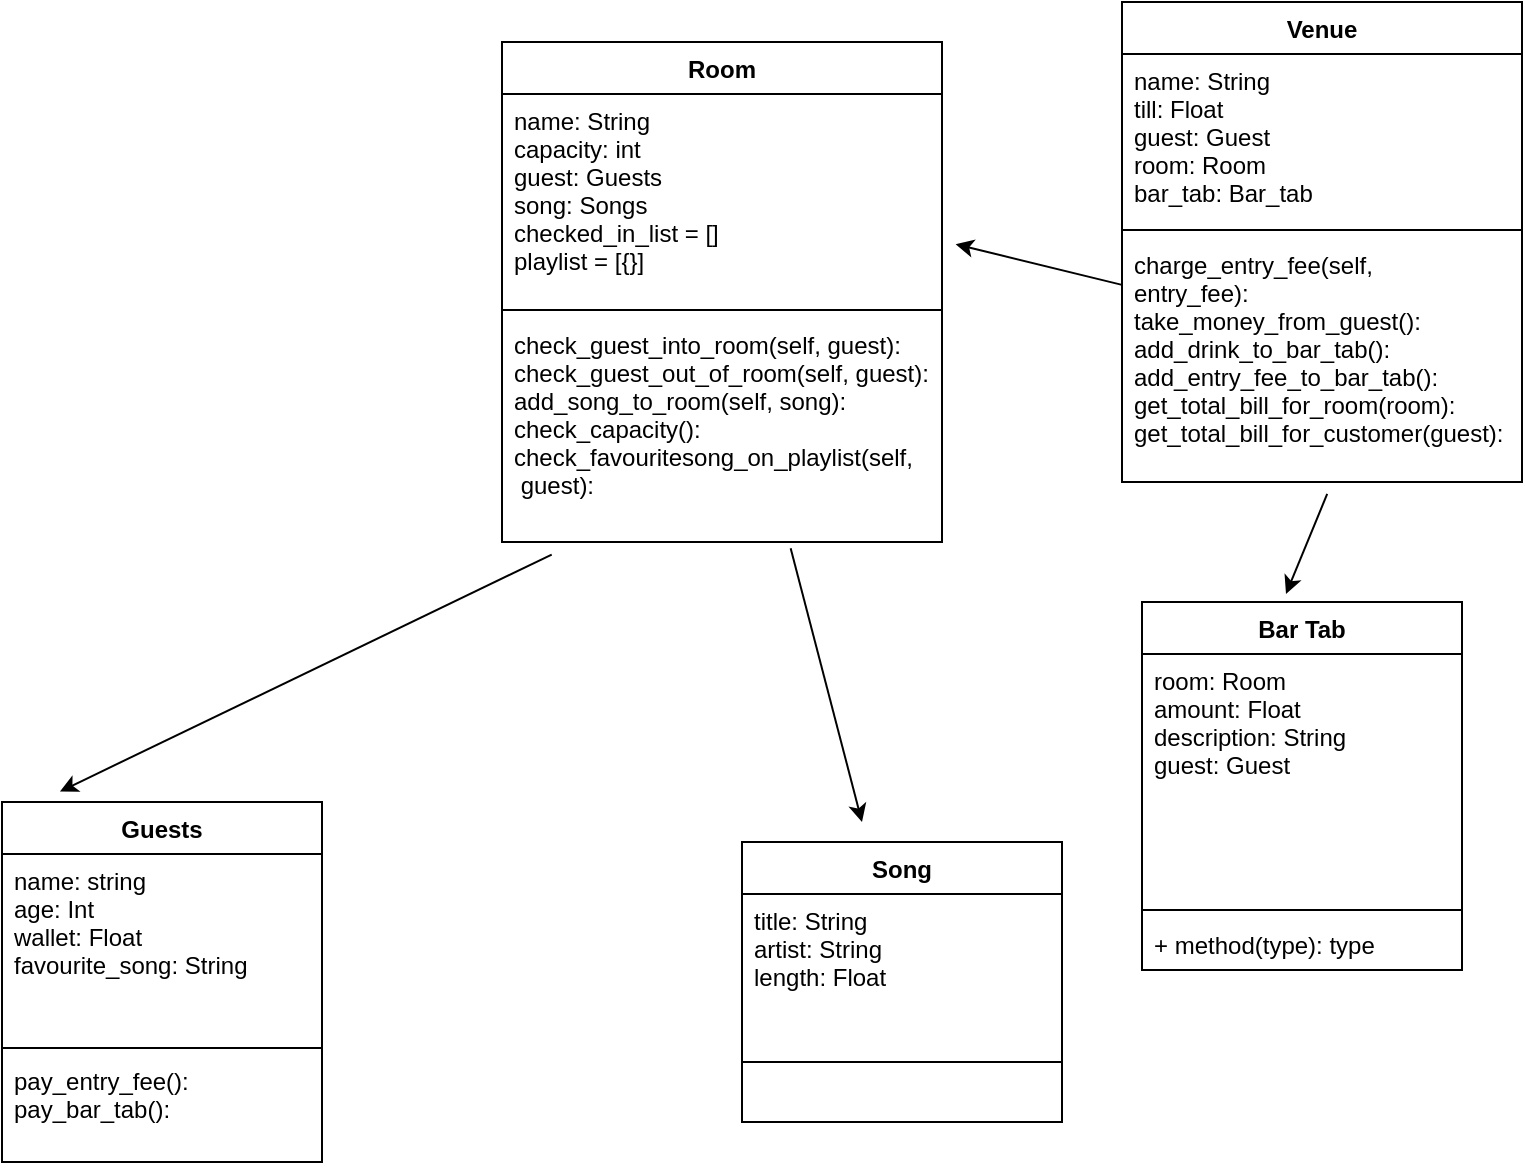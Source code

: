 <mxfile version="13.7.9" type="device"><diagram id="YyJn1LxvXIBn7-MmmLZA" name="Page-1"><mxGraphModel dx="946" dy="680" grid="1" gridSize="10" guides="1" tooltips="1" connect="1" arrows="1" fold="1" page="1" pageScale="1" pageWidth="827" pageHeight="1169" math="0" shadow="0"><root><mxCell id="0"/><mxCell id="1" parent="0"/><mxCell id="cJAszE2UagMoHQaRc6A2-14" value="" style="endArrow=classic;html=1;exitX=0.113;exitY=1.056;exitDx=0;exitDy=0;exitPerimeter=0;entryX=0.181;entryY=-0.029;entryDx=0;entryDy=0;entryPerimeter=0;" parent="1" source="cJAszE2UagMoHQaRc6A2-4" target="cJAszE2UagMoHQaRc6A2-9" edge="1"><mxGeometry width="50" height="50" relative="1" as="geometry"><mxPoint x="390" y="370" as="sourcePoint"/><mxPoint x="150" y="370" as="targetPoint"/><Array as="points"/></mxGeometry></mxCell><mxCell id="cJAszE2UagMoHQaRc6A2-15" value="" style="endArrow=classic;html=1;exitX=0.656;exitY=1.028;exitDx=0;exitDy=0;exitPerimeter=0;" parent="1" source="cJAszE2UagMoHQaRc6A2-4" edge="1"><mxGeometry width="50" height="50" relative="1" as="geometry"><mxPoint x="260" y="300" as="sourcePoint"/><mxPoint x="490" y="450" as="targetPoint"/></mxGeometry></mxCell><mxCell id="cJAszE2UagMoHQaRc6A2-20" value="" style="endArrow=classic;html=1;entryX=1.031;entryY=0.722;entryDx=0;entryDy=0;entryPerimeter=0;exitX=0;exitY=0.192;exitDx=0;exitDy=0;exitPerimeter=0;" parent="1" source="cJAszE2UagMoHQaRc6A2-19" target="cJAszE2UagMoHQaRc6A2-2" edge="1"><mxGeometry width="50" height="50" relative="1" as="geometry"><mxPoint x="370" y="200" as="sourcePoint"/><mxPoint x="420" y="150" as="targetPoint"/></mxGeometry></mxCell><mxCell id="cJAszE2UagMoHQaRc6A2-16" value="Venue" style="swimlane;fontStyle=1;align=center;verticalAlign=top;childLayout=stackLayout;horizontal=1;startSize=26;horizontalStack=0;resizeParent=1;resizeParentMax=0;resizeLast=0;collapsible=1;marginBottom=0;" parent="1" vertex="1"><mxGeometry x="620" y="40" width="200" height="240" as="geometry"/></mxCell><mxCell id="cJAszE2UagMoHQaRc6A2-17" value="name: String&#10;till: Float&#10;guest: Guest&#10;room: Room&#10;bar_tab: Bar_tab" style="text;strokeColor=none;fillColor=none;align=left;verticalAlign=top;spacingLeft=4;spacingRight=4;overflow=hidden;rotatable=0;points=[[0,0.5],[1,0.5]];portConstraint=eastwest;" parent="cJAszE2UagMoHQaRc6A2-16" vertex="1"><mxGeometry y="26" width="200" height="84" as="geometry"/></mxCell><mxCell id="cJAszE2UagMoHQaRc6A2-18" value="" style="line;strokeWidth=1;fillColor=none;align=left;verticalAlign=middle;spacingTop=-1;spacingLeft=3;spacingRight=3;rotatable=0;labelPosition=right;points=[];portConstraint=eastwest;" parent="cJAszE2UagMoHQaRc6A2-16" vertex="1"><mxGeometry y="110" width="200" height="8" as="geometry"/></mxCell><mxCell id="cJAszE2UagMoHQaRc6A2-19" value="charge_entry_fee(self, &#10;entry_fee):&#10;take_money_from_guest():&#10;add_drink_to_bar_tab():&#10;add_entry_fee_to_bar_tab():&#10;get_total_bill_for_room(room):&#10;get_total_bill_for_customer(guest):" style="text;strokeColor=none;fillColor=none;align=left;verticalAlign=top;spacingLeft=4;spacingRight=4;overflow=hidden;rotatable=0;points=[[0,0.5],[1,0.5]];portConstraint=eastwest;" parent="cJAszE2UagMoHQaRc6A2-16" vertex="1"><mxGeometry y="118" width="200" height="122" as="geometry"/></mxCell><mxCell id="cJAszE2UagMoHQaRc6A2-1" value="Room" style="swimlane;fontStyle=1;align=center;verticalAlign=top;childLayout=stackLayout;horizontal=1;startSize=26;horizontalStack=0;resizeParent=1;resizeParentMax=0;resizeLast=0;collapsible=1;marginBottom=0;" parent="1" vertex="1"><mxGeometry x="310" y="60" width="220" height="250" as="geometry"/></mxCell><mxCell id="cJAszE2UagMoHQaRc6A2-2" value="name: String&#10;capacity: int&#10;guest: Guests&#10;song: Songs&#10;checked_in_list = []&#10;playlist = [{}]&#10;" style="text;strokeColor=none;fillColor=none;align=left;verticalAlign=top;spacingLeft=4;spacingRight=4;overflow=hidden;rotatable=0;points=[[0,0.5],[1,0.5]];portConstraint=eastwest;" parent="cJAszE2UagMoHQaRc6A2-1" vertex="1"><mxGeometry y="26" width="220" height="104" as="geometry"/></mxCell><mxCell id="cJAszE2UagMoHQaRc6A2-3" value="" style="line;strokeWidth=1;fillColor=none;align=left;verticalAlign=middle;spacingTop=-1;spacingLeft=3;spacingRight=3;rotatable=0;labelPosition=right;points=[];portConstraint=eastwest;" parent="cJAszE2UagMoHQaRc6A2-1" vertex="1"><mxGeometry y="130" width="220" height="8" as="geometry"/></mxCell><mxCell id="cJAszE2UagMoHQaRc6A2-4" value="check_guest_into_room(self, guest):&#10;check_guest_out_of_room(self, guest):&#10;add_song_to_room(self, song):&#10;check_capacity():&#10;check_favouritesong_on_playlist(self,&#10; guest):&#10;" style="text;strokeColor=none;fillColor=none;align=left;verticalAlign=top;spacingLeft=4;spacingRight=4;overflow=hidden;rotatable=0;points=[[0,0.5],[1,0.5]];portConstraint=eastwest;" parent="cJAszE2UagMoHQaRc6A2-1" vertex="1"><mxGeometry y="138" width="220" height="112" as="geometry"/></mxCell><mxCell id="cJAszE2UagMoHQaRc6A2-9" value="Guests" style="swimlane;fontStyle=1;align=center;verticalAlign=top;childLayout=stackLayout;horizontal=1;startSize=26;horizontalStack=0;resizeParent=1;resizeParentMax=0;resizeLast=0;collapsible=1;marginBottom=0;" parent="1" vertex="1"><mxGeometry x="60" y="440" width="160" height="180" as="geometry"/></mxCell><mxCell id="cJAszE2UagMoHQaRc6A2-10" value="name: string&#10;age: Int&#10;wallet: Float&#10;favourite_song: String" style="text;strokeColor=none;fillColor=none;align=left;verticalAlign=top;spacingLeft=4;spacingRight=4;overflow=hidden;rotatable=0;points=[[0,0.5],[1,0.5]];portConstraint=eastwest;" parent="cJAszE2UagMoHQaRc6A2-9" vertex="1"><mxGeometry y="26" width="160" height="94" as="geometry"/></mxCell><mxCell id="cJAszE2UagMoHQaRc6A2-11" value="" style="line;strokeWidth=1;fillColor=none;align=left;verticalAlign=middle;spacingTop=-1;spacingLeft=3;spacingRight=3;rotatable=0;labelPosition=right;points=[];portConstraint=eastwest;" parent="cJAszE2UagMoHQaRc6A2-9" vertex="1"><mxGeometry y="120" width="160" height="6" as="geometry"/></mxCell><mxCell id="cJAszE2UagMoHQaRc6A2-12" value="pay_entry_fee():&#10;pay_bar_tab():" style="text;strokeColor=none;fillColor=none;align=left;verticalAlign=top;spacingLeft=4;spacingRight=4;overflow=hidden;rotatable=0;points=[[0,0.5],[1,0.5]];portConstraint=eastwest;" parent="cJAszE2UagMoHQaRc6A2-9" vertex="1"><mxGeometry y="126" width="160" height="54" as="geometry"/></mxCell><mxCell id="cJAszE2UagMoHQaRc6A2-21" value="Bar Tab" style="swimlane;fontStyle=1;align=center;verticalAlign=top;childLayout=stackLayout;horizontal=1;startSize=26;horizontalStack=0;resizeParent=1;resizeParentMax=0;resizeLast=0;collapsible=1;marginBottom=0;" parent="1" vertex="1"><mxGeometry x="630" y="340" width="160" height="184" as="geometry"/></mxCell><mxCell id="cJAszE2UagMoHQaRc6A2-22" value="room: Room&#10;amount: Float&#10;description: String&#10;guest: Guest&#10;" style="text;strokeColor=none;fillColor=none;align=left;verticalAlign=top;spacingLeft=4;spacingRight=4;overflow=hidden;rotatable=0;points=[[0,0.5],[1,0.5]];portConstraint=eastwest;" parent="cJAszE2UagMoHQaRc6A2-21" vertex="1"><mxGeometry y="26" width="160" height="124" as="geometry"/></mxCell><mxCell id="cJAszE2UagMoHQaRc6A2-23" value="" style="line;strokeWidth=1;fillColor=none;align=left;verticalAlign=middle;spacingTop=-1;spacingLeft=3;spacingRight=3;rotatable=0;labelPosition=right;points=[];portConstraint=eastwest;" parent="cJAszE2UagMoHQaRc6A2-21" vertex="1"><mxGeometry y="150" width="160" height="8" as="geometry"/></mxCell><mxCell id="cJAszE2UagMoHQaRc6A2-24" value="+ method(type): type" style="text;strokeColor=none;fillColor=none;align=left;verticalAlign=top;spacingLeft=4;spacingRight=4;overflow=hidden;rotatable=0;points=[[0,0.5],[1,0.5]];portConstraint=eastwest;" parent="cJAszE2UagMoHQaRc6A2-21" vertex="1"><mxGeometry y="158" width="160" height="26" as="geometry"/></mxCell><mxCell id="uELpZnP0zdk_-anMJ2p3-2" value="" style="endArrow=classic;html=1;entryX=0.45;entryY=-0.022;entryDx=0;entryDy=0;entryPerimeter=0;exitX=0.513;exitY=1.049;exitDx=0;exitDy=0;exitPerimeter=0;" edge="1" parent="1" source="cJAszE2UagMoHQaRc6A2-19" target="cJAszE2UagMoHQaRc6A2-21"><mxGeometry width="50" height="50" relative="1" as="geometry"><mxPoint x="660" y="330" as="sourcePoint"/><mxPoint x="710" y="280" as="targetPoint"/></mxGeometry></mxCell><mxCell id="cJAszE2UagMoHQaRc6A2-5" value="Song" style="swimlane;fontStyle=1;align=center;verticalAlign=top;childLayout=stackLayout;horizontal=1;startSize=26;horizontalStack=0;resizeParent=1;resizeParentMax=0;resizeLast=0;collapsible=1;marginBottom=0;" parent="1" vertex="1"><mxGeometry x="430" y="460" width="160" height="140" as="geometry"/></mxCell><mxCell id="cJAszE2UagMoHQaRc6A2-6" value="title: String&#10;artist: String&#10;length: Float" style="text;strokeColor=none;fillColor=none;align=left;verticalAlign=top;spacingLeft=4;spacingRight=4;overflow=hidden;rotatable=0;points=[[0,0.5],[1,0.5]];portConstraint=eastwest;" parent="cJAszE2UagMoHQaRc6A2-5" vertex="1"><mxGeometry y="26" width="160" height="54" as="geometry"/></mxCell><mxCell id="cJAszE2UagMoHQaRc6A2-7" value="" style="line;strokeWidth=1;fillColor=none;align=left;verticalAlign=middle;spacingTop=-1;spacingLeft=3;spacingRight=3;rotatable=0;labelPosition=right;points=[];portConstraint=eastwest;" parent="cJAszE2UagMoHQaRc6A2-5" vertex="1"><mxGeometry y="80" width="160" height="60" as="geometry"/></mxCell></root></mxGraphModel></diagram></mxfile>